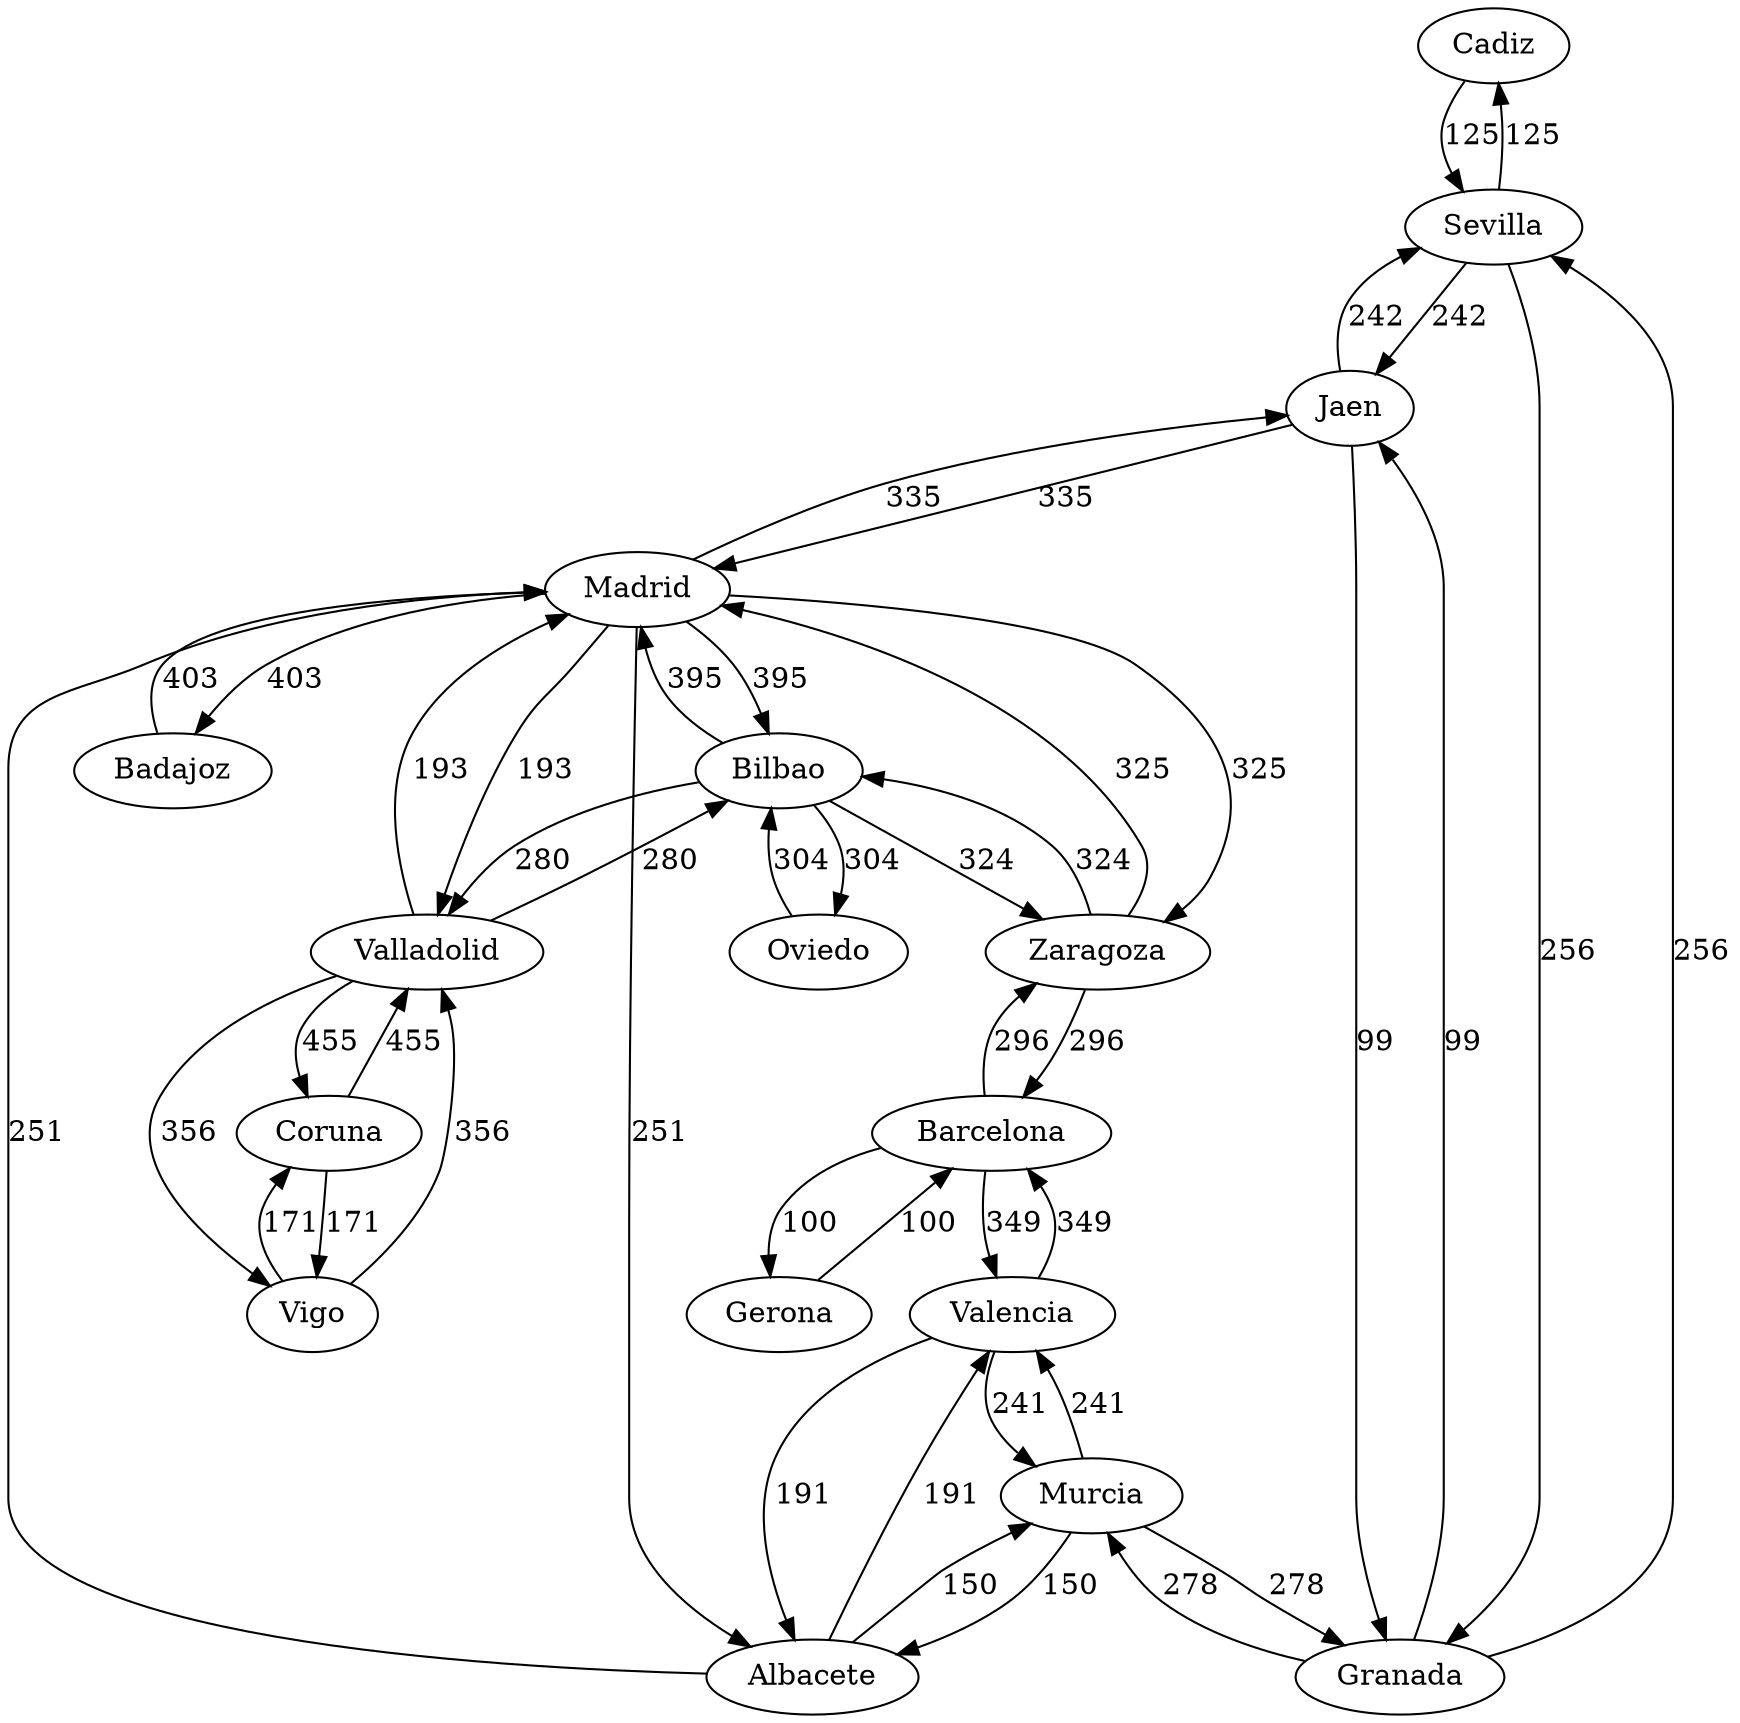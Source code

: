 digraph D {

	Cadiz[label="Cadiz"]
	Sevilla[label="Sevilla"]
	Granada[label="Granada"]
	Jaen[label="Jaen"]
	Murcia[label="Murcia"]
	Madrid[label="Madrid"]
	Valencia[label="Valencia"]
	Albacete[label="Albacete"]
	Barcelona[label="Barcelona"]
	Gerona[label="Gerona"]
	Zaragoza[label="Zaragoza"]
	Badajoz[label="Badajoz"]
	Valladolid[label="Valladolid"]
	Vigo[label="Vigo"]
	Coruna[label="Coruna"]
	Bilbao[label="Bilbao"]
	Oviedo[label="Oviedo"]

	Cadiz -> Sevilla [label="125"]
	Sevilla -> Cadiz [label="125"]
	Sevilla -> Granada [label="256"]
	Sevilla -> Jaen [label="242"]
	Granada -> Sevilla [label="256"]
	Granada -> Jaen [label="99"]
	Granada -> Murcia [label="278"]
	Jaen -> Sevilla [label="242"]
	Jaen -> Granada [label="99"]
	Jaen -> Madrid [label="335"]
	Murcia -> Granada [label="278"]
	Murcia -> Valencia [label="241"]
	Murcia -> Albacete [label="150"]
	Madrid -> Jaen [label="335"]
	Madrid -> Albacete [label="251"]
	Madrid -> Zaragoza [label="325"]
	Madrid -> Badajoz [label="403"]
	Madrid -> Valladolid [label="193"]
	Madrid -> Bilbao [label="395"]
	Valencia -> Murcia [label="241"]
	Valencia -> Albacete [label="191"]
	Valencia -> Barcelona [label="349"]
	Albacete -> Murcia [label="150"]
	Albacete -> Valencia [label="191"]
	Albacete -> Madrid [label="251"]
	Barcelona -> Valencia [label="349"]
	Barcelona -> Gerona [label="100"]
	Barcelona -> Zaragoza [label="296"]
	Gerona -> Barcelona [label="100"]
	Zaragoza -> Barcelona [label="296"]
	Zaragoza -> Madrid [label="325"]
	Zaragoza -> Bilbao [label="324"]
	Badajoz -> Madrid [label="403"]
	Valladolid -> Madrid [label="193"]
	Valladolid -> Vigo [label="356"]
	Valladolid -> Coruna [label="455"]
	Valladolid -> Bilbao [label="280"]
	Vigo -> Valladolid [label="356"]
	Vigo -> Coruna [label="171"]
	Coruna -> Valladolid [label="455"]
	Coruna -> Vigo [label="171"]
	Bilbao -> Valladolid [label="280"]
	Bilbao -> Madrid [label="395"]
	Bilbao -> Zaragoza [label="324"]
	Bilbao -> Oviedo [label="304"]
	Oviedo -> Bilbao [label="304"]

}